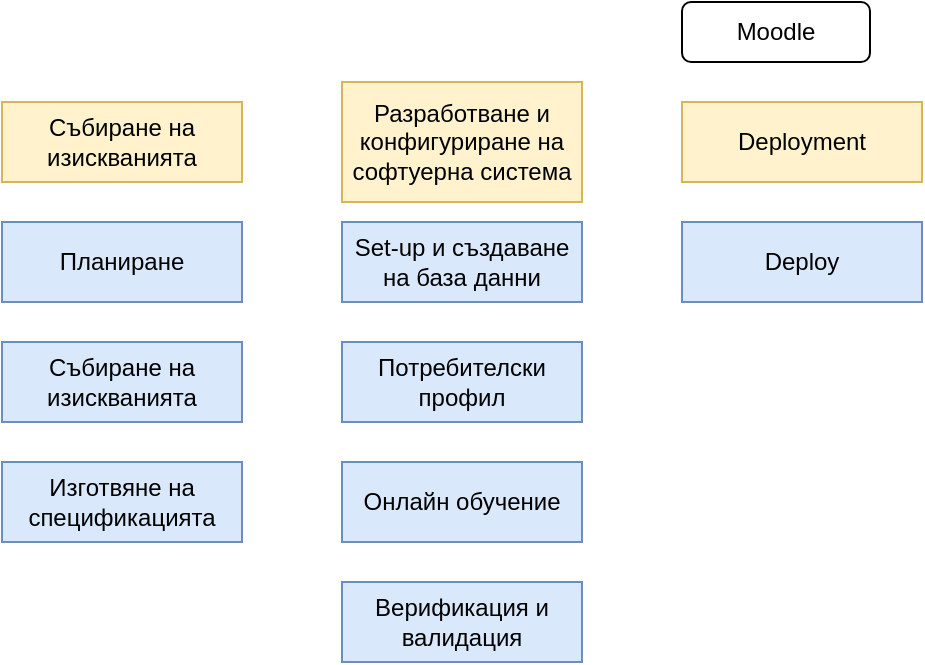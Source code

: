 <mxfile version="16.2.7" type="github">
  <diagram id="srqYewtXc7YHwzR8Wh0L" name="Page-1">
    <mxGraphModel dx="946" dy="589" grid="1" gridSize="10" guides="1" tooltips="1" connect="1" arrows="1" fold="1" page="1" pageScale="1" pageWidth="827" pageHeight="1169" math="0" shadow="0">
      <root>
        <mxCell id="0" />
        <mxCell id="1" parent="0" />
        <mxCell id="FQjklg7gbtDswjqx5rzU-1" value="Moodle" style="rounded=1;whiteSpace=wrap;html=1;" vertex="1" parent="1">
          <mxGeometry x="450" y="120" width="94" height="30" as="geometry" />
        </mxCell>
        <mxCell id="FQjklg7gbtDswjqx5rzU-2" value="Събиране на изискванията" style="rounded=0;whiteSpace=wrap;html=1;fillColor=#dae8fc;strokeColor=#6c8ebf;" vertex="1" parent="1">
          <mxGeometry x="110" y="290" width="120" height="40" as="geometry" />
        </mxCell>
        <mxCell id="FQjklg7gbtDswjqx5rzU-3" value="Изготвяне на спецификацията" style="rounded=0;whiteSpace=wrap;html=1;fillColor=#dae8fc;strokeColor=#6c8ebf;" vertex="1" parent="1">
          <mxGeometry x="110" y="350" width="120" height="40" as="geometry" />
        </mxCell>
        <mxCell id="FQjklg7gbtDswjqx5rzU-4" value="Планиране" style="rounded=0;whiteSpace=wrap;html=1;fillColor=#dae8fc;strokeColor=#6c8ebf;" vertex="1" parent="1">
          <mxGeometry x="110" y="230" width="120" height="40" as="geometry" />
        </mxCell>
        <mxCell id="FQjklg7gbtDswjqx5rzU-5" value="Събиране на изискванията" style="rounded=0;whiteSpace=wrap;html=1;fillColor=#fff2cc;strokeColor=#d6b656;" vertex="1" parent="1">
          <mxGeometry x="110" y="170" width="120" height="40" as="geometry" />
        </mxCell>
        <mxCell id="FQjklg7gbtDswjqx5rzU-6" value="Разработване и конфигуриране на софтуерна система" style="rounded=0;whiteSpace=wrap;html=1;fillColor=#fff2cc;strokeColor=#d6b656;" vertex="1" parent="1">
          <mxGeometry x="280" y="160" width="120" height="60" as="geometry" />
        </mxCell>
        <mxCell id="FQjklg7gbtDswjqx5rzU-8" value="Set-up и създаване на база данни" style="rounded=0;whiteSpace=wrap;html=1;fillColor=#dae8fc;strokeColor=#6c8ebf;" vertex="1" parent="1">
          <mxGeometry x="280" y="230" width="120" height="40" as="geometry" />
        </mxCell>
        <mxCell id="FQjklg7gbtDswjqx5rzU-9" value="Онлайн обучение" style="rounded=0;whiteSpace=wrap;html=1;fillColor=#dae8fc;strokeColor=#6c8ebf;" vertex="1" parent="1">
          <mxGeometry x="280" y="350" width="120" height="40" as="geometry" />
        </mxCell>
        <mxCell id="FQjklg7gbtDswjqx5rzU-10" value="Верификация и валидация" style="rounded=0;whiteSpace=wrap;html=1;fillColor=#dae8fc;strokeColor=#6c8ebf;" vertex="1" parent="1">
          <mxGeometry x="280" y="410" width="120" height="40" as="geometry" />
        </mxCell>
        <mxCell id="FQjklg7gbtDswjqx5rzU-11" value="Потребителски профил" style="rounded=0;whiteSpace=wrap;html=1;fillColor=#dae8fc;strokeColor=#6c8ebf;" vertex="1" parent="1">
          <mxGeometry x="280" y="290" width="120" height="40" as="geometry" />
        </mxCell>
        <mxCell id="FQjklg7gbtDswjqx5rzU-12" value="Deployment" style="rounded=0;whiteSpace=wrap;html=1;fillColor=#fff2cc;strokeColor=#d6b656;" vertex="1" parent="1">
          <mxGeometry x="450" y="170" width="120" height="40" as="geometry" />
        </mxCell>
        <mxCell id="FQjklg7gbtDswjqx5rzU-13" value="Deploy" style="rounded=0;whiteSpace=wrap;html=1;fillColor=#dae8fc;strokeColor=#6c8ebf;" vertex="1" parent="1">
          <mxGeometry x="450" y="230" width="120" height="40" as="geometry" />
        </mxCell>
      </root>
    </mxGraphModel>
  </diagram>
</mxfile>
